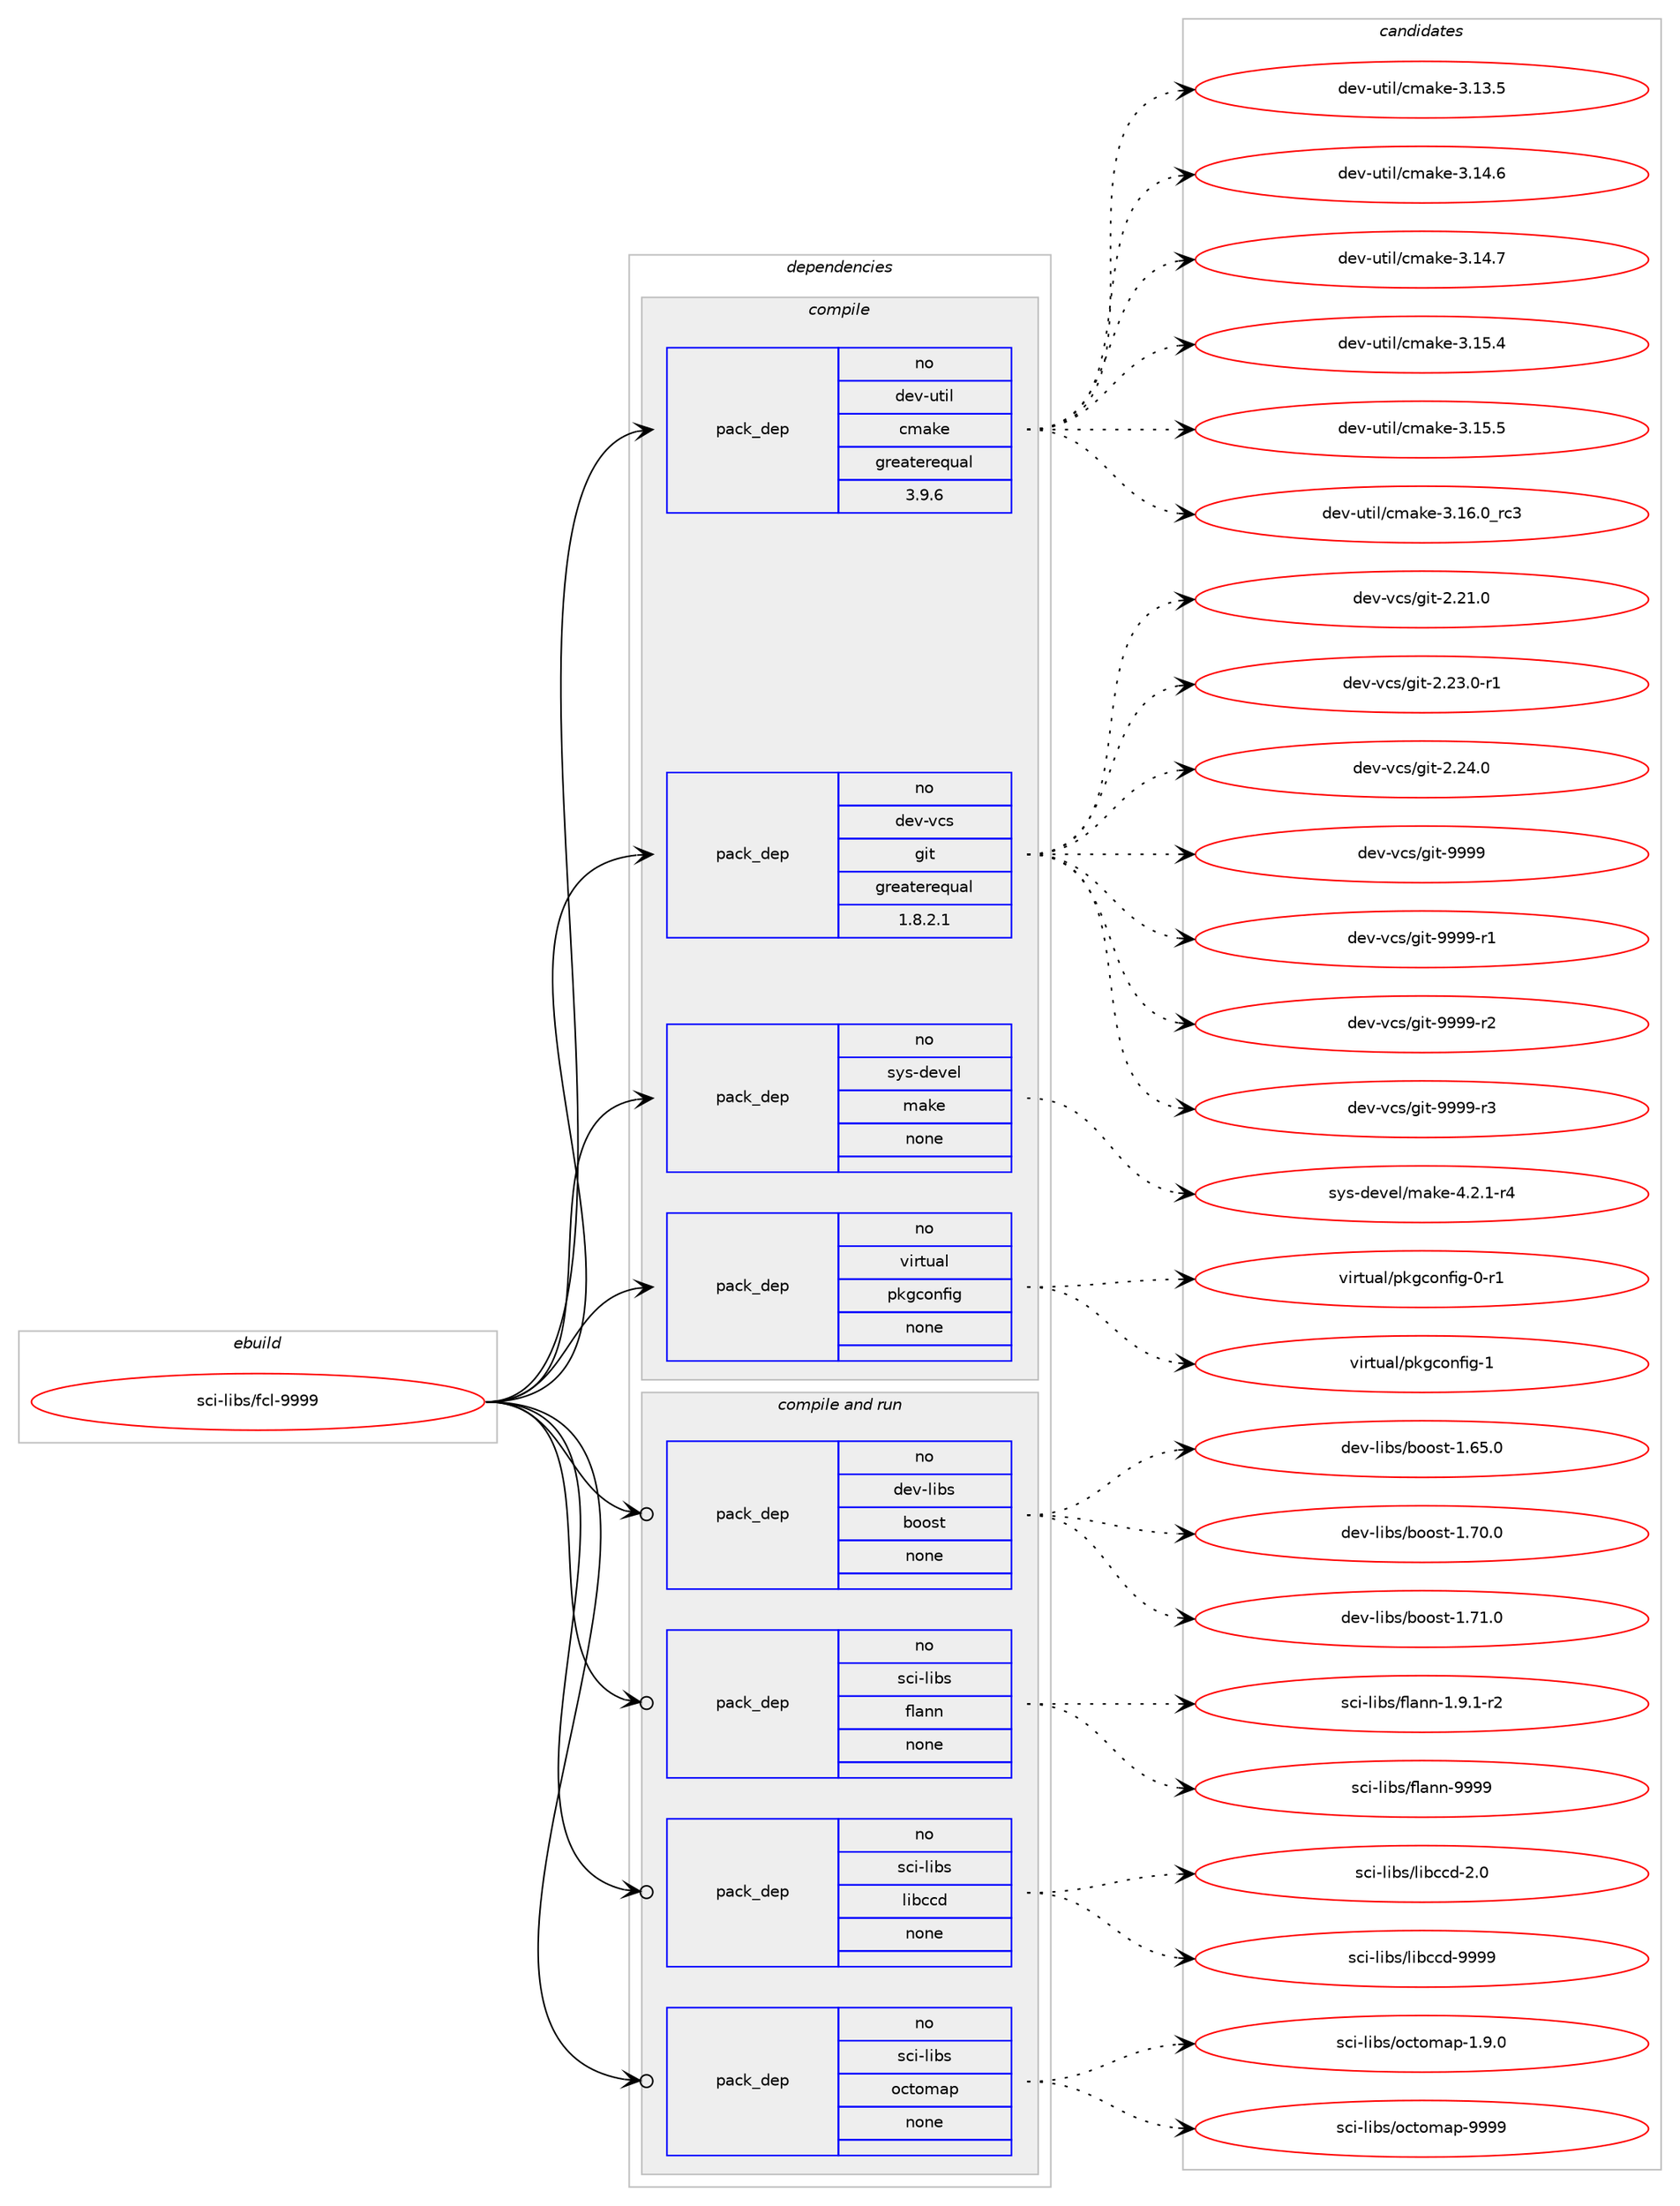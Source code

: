 digraph prolog {

# *************
# Graph options
# *************

newrank=true;
concentrate=true;
compound=true;
graph [rankdir=LR,fontname=Helvetica,fontsize=10,ranksep=1.5];#, ranksep=2.5, nodesep=0.2];
edge  [arrowhead=vee];
node  [fontname=Helvetica,fontsize=10];

# **********
# The ebuild
# **********

subgraph cluster_leftcol {
color=gray;
rank=same;
label=<<i>ebuild</i>>;
id [label="sci-libs/fcl-9999", color=red, width=4, href="../sci-libs/fcl-9999.svg"];
}

# ****************
# The dependencies
# ****************

subgraph cluster_midcol {
color=gray;
label=<<i>dependencies</i>>;
subgraph cluster_compile {
fillcolor="#eeeeee";
style=filled;
label=<<i>compile</i>>;
subgraph pack633662 {
dependency856762 [label=<<TABLE BORDER="0" CELLBORDER="1" CELLSPACING="0" CELLPADDING="4" WIDTH="220"><TR><TD ROWSPAN="6" CELLPADDING="30">pack_dep</TD></TR><TR><TD WIDTH="110">no</TD></TR><TR><TD>dev-util</TD></TR><TR><TD>cmake</TD></TR><TR><TD>greaterequal</TD></TR><TR><TD>3.9.6</TD></TR></TABLE>>, shape=none, color=blue];
}
id:e -> dependency856762:w [weight=20,style="solid",arrowhead="vee"];
subgraph pack633663 {
dependency856763 [label=<<TABLE BORDER="0" CELLBORDER="1" CELLSPACING="0" CELLPADDING="4" WIDTH="220"><TR><TD ROWSPAN="6" CELLPADDING="30">pack_dep</TD></TR><TR><TD WIDTH="110">no</TD></TR><TR><TD>dev-vcs</TD></TR><TR><TD>git</TD></TR><TR><TD>greaterequal</TD></TR><TR><TD>1.8.2.1</TD></TR></TABLE>>, shape=none, color=blue];
}
id:e -> dependency856763:w [weight=20,style="solid",arrowhead="vee"];
subgraph pack633664 {
dependency856764 [label=<<TABLE BORDER="0" CELLBORDER="1" CELLSPACING="0" CELLPADDING="4" WIDTH="220"><TR><TD ROWSPAN="6" CELLPADDING="30">pack_dep</TD></TR><TR><TD WIDTH="110">no</TD></TR><TR><TD>sys-devel</TD></TR><TR><TD>make</TD></TR><TR><TD>none</TD></TR><TR><TD></TD></TR></TABLE>>, shape=none, color=blue];
}
id:e -> dependency856764:w [weight=20,style="solid",arrowhead="vee"];
subgraph pack633665 {
dependency856765 [label=<<TABLE BORDER="0" CELLBORDER="1" CELLSPACING="0" CELLPADDING="4" WIDTH="220"><TR><TD ROWSPAN="6" CELLPADDING="30">pack_dep</TD></TR><TR><TD WIDTH="110">no</TD></TR><TR><TD>virtual</TD></TR><TR><TD>pkgconfig</TD></TR><TR><TD>none</TD></TR><TR><TD></TD></TR></TABLE>>, shape=none, color=blue];
}
id:e -> dependency856765:w [weight=20,style="solid",arrowhead="vee"];
}
subgraph cluster_compileandrun {
fillcolor="#eeeeee";
style=filled;
label=<<i>compile and run</i>>;
subgraph pack633666 {
dependency856766 [label=<<TABLE BORDER="0" CELLBORDER="1" CELLSPACING="0" CELLPADDING="4" WIDTH="220"><TR><TD ROWSPAN="6" CELLPADDING="30">pack_dep</TD></TR><TR><TD WIDTH="110">no</TD></TR><TR><TD>dev-libs</TD></TR><TR><TD>boost</TD></TR><TR><TD>none</TD></TR><TR><TD></TD></TR></TABLE>>, shape=none, color=blue];
}
id:e -> dependency856766:w [weight=20,style="solid",arrowhead="odotvee"];
subgraph pack633667 {
dependency856767 [label=<<TABLE BORDER="0" CELLBORDER="1" CELLSPACING="0" CELLPADDING="4" WIDTH="220"><TR><TD ROWSPAN="6" CELLPADDING="30">pack_dep</TD></TR><TR><TD WIDTH="110">no</TD></TR><TR><TD>sci-libs</TD></TR><TR><TD>flann</TD></TR><TR><TD>none</TD></TR><TR><TD></TD></TR></TABLE>>, shape=none, color=blue];
}
id:e -> dependency856767:w [weight=20,style="solid",arrowhead="odotvee"];
subgraph pack633668 {
dependency856768 [label=<<TABLE BORDER="0" CELLBORDER="1" CELLSPACING="0" CELLPADDING="4" WIDTH="220"><TR><TD ROWSPAN="6" CELLPADDING="30">pack_dep</TD></TR><TR><TD WIDTH="110">no</TD></TR><TR><TD>sci-libs</TD></TR><TR><TD>libccd</TD></TR><TR><TD>none</TD></TR><TR><TD></TD></TR></TABLE>>, shape=none, color=blue];
}
id:e -> dependency856768:w [weight=20,style="solid",arrowhead="odotvee"];
subgraph pack633669 {
dependency856769 [label=<<TABLE BORDER="0" CELLBORDER="1" CELLSPACING="0" CELLPADDING="4" WIDTH="220"><TR><TD ROWSPAN="6" CELLPADDING="30">pack_dep</TD></TR><TR><TD WIDTH="110">no</TD></TR><TR><TD>sci-libs</TD></TR><TR><TD>octomap</TD></TR><TR><TD>none</TD></TR><TR><TD></TD></TR></TABLE>>, shape=none, color=blue];
}
id:e -> dependency856769:w [weight=20,style="solid",arrowhead="odotvee"];
}
subgraph cluster_run {
fillcolor="#eeeeee";
style=filled;
label=<<i>run</i>>;
}
}

# **************
# The candidates
# **************

subgraph cluster_choices {
rank=same;
color=gray;
label=<<i>candidates</i>>;

subgraph choice633662 {
color=black;
nodesep=1;
choice1001011184511711610510847991099710710145514649514653 [label="dev-util/cmake-3.13.5", color=red, width=4,href="../dev-util/cmake-3.13.5.svg"];
choice1001011184511711610510847991099710710145514649524654 [label="dev-util/cmake-3.14.6", color=red, width=4,href="../dev-util/cmake-3.14.6.svg"];
choice1001011184511711610510847991099710710145514649524655 [label="dev-util/cmake-3.14.7", color=red, width=4,href="../dev-util/cmake-3.14.7.svg"];
choice1001011184511711610510847991099710710145514649534652 [label="dev-util/cmake-3.15.4", color=red, width=4,href="../dev-util/cmake-3.15.4.svg"];
choice1001011184511711610510847991099710710145514649534653 [label="dev-util/cmake-3.15.5", color=red, width=4,href="../dev-util/cmake-3.15.5.svg"];
choice1001011184511711610510847991099710710145514649544648951149951 [label="dev-util/cmake-3.16.0_rc3", color=red, width=4,href="../dev-util/cmake-3.16.0_rc3.svg"];
dependency856762:e -> choice1001011184511711610510847991099710710145514649514653:w [style=dotted,weight="100"];
dependency856762:e -> choice1001011184511711610510847991099710710145514649524654:w [style=dotted,weight="100"];
dependency856762:e -> choice1001011184511711610510847991099710710145514649524655:w [style=dotted,weight="100"];
dependency856762:e -> choice1001011184511711610510847991099710710145514649534652:w [style=dotted,weight="100"];
dependency856762:e -> choice1001011184511711610510847991099710710145514649534653:w [style=dotted,weight="100"];
dependency856762:e -> choice1001011184511711610510847991099710710145514649544648951149951:w [style=dotted,weight="100"];
}
subgraph choice633663 {
color=black;
nodesep=1;
choice10010111845118991154710310511645504650494648 [label="dev-vcs/git-2.21.0", color=red, width=4,href="../dev-vcs/git-2.21.0.svg"];
choice100101118451189911547103105116455046505146484511449 [label="dev-vcs/git-2.23.0-r1", color=red, width=4,href="../dev-vcs/git-2.23.0-r1.svg"];
choice10010111845118991154710310511645504650524648 [label="dev-vcs/git-2.24.0", color=red, width=4,href="../dev-vcs/git-2.24.0.svg"];
choice1001011184511899115471031051164557575757 [label="dev-vcs/git-9999", color=red, width=4,href="../dev-vcs/git-9999.svg"];
choice10010111845118991154710310511645575757574511449 [label="dev-vcs/git-9999-r1", color=red, width=4,href="../dev-vcs/git-9999-r1.svg"];
choice10010111845118991154710310511645575757574511450 [label="dev-vcs/git-9999-r2", color=red, width=4,href="../dev-vcs/git-9999-r2.svg"];
choice10010111845118991154710310511645575757574511451 [label="dev-vcs/git-9999-r3", color=red, width=4,href="../dev-vcs/git-9999-r3.svg"];
dependency856763:e -> choice10010111845118991154710310511645504650494648:w [style=dotted,weight="100"];
dependency856763:e -> choice100101118451189911547103105116455046505146484511449:w [style=dotted,weight="100"];
dependency856763:e -> choice10010111845118991154710310511645504650524648:w [style=dotted,weight="100"];
dependency856763:e -> choice1001011184511899115471031051164557575757:w [style=dotted,weight="100"];
dependency856763:e -> choice10010111845118991154710310511645575757574511449:w [style=dotted,weight="100"];
dependency856763:e -> choice10010111845118991154710310511645575757574511450:w [style=dotted,weight="100"];
dependency856763:e -> choice10010111845118991154710310511645575757574511451:w [style=dotted,weight="100"];
}
subgraph choice633664 {
color=black;
nodesep=1;
choice1151211154510010111810110847109971071014552465046494511452 [label="sys-devel/make-4.2.1-r4", color=red, width=4,href="../sys-devel/make-4.2.1-r4.svg"];
dependency856764:e -> choice1151211154510010111810110847109971071014552465046494511452:w [style=dotted,weight="100"];
}
subgraph choice633665 {
color=black;
nodesep=1;
choice11810511411611797108471121071039911111010210510345484511449 [label="virtual/pkgconfig-0-r1", color=red, width=4,href="../virtual/pkgconfig-0-r1.svg"];
choice1181051141161179710847112107103991111101021051034549 [label="virtual/pkgconfig-1", color=red, width=4,href="../virtual/pkgconfig-1.svg"];
dependency856765:e -> choice11810511411611797108471121071039911111010210510345484511449:w [style=dotted,weight="100"];
dependency856765:e -> choice1181051141161179710847112107103991111101021051034549:w [style=dotted,weight="100"];
}
subgraph choice633666 {
color=black;
nodesep=1;
choice1001011184510810598115479811111111511645494654534648 [label="dev-libs/boost-1.65.0", color=red, width=4,href="../dev-libs/boost-1.65.0.svg"];
choice1001011184510810598115479811111111511645494655484648 [label="dev-libs/boost-1.70.0", color=red, width=4,href="../dev-libs/boost-1.70.0.svg"];
choice1001011184510810598115479811111111511645494655494648 [label="dev-libs/boost-1.71.0", color=red, width=4,href="../dev-libs/boost-1.71.0.svg"];
dependency856766:e -> choice1001011184510810598115479811111111511645494654534648:w [style=dotted,weight="100"];
dependency856766:e -> choice1001011184510810598115479811111111511645494655484648:w [style=dotted,weight="100"];
dependency856766:e -> choice1001011184510810598115479811111111511645494655494648:w [style=dotted,weight="100"];
}
subgraph choice633667 {
color=black;
nodesep=1;
choice11599105451081059811547102108971101104549465746494511450 [label="sci-libs/flann-1.9.1-r2", color=red, width=4,href="../sci-libs/flann-1.9.1-r2.svg"];
choice11599105451081059811547102108971101104557575757 [label="sci-libs/flann-9999", color=red, width=4,href="../sci-libs/flann-9999.svg"];
dependency856767:e -> choice11599105451081059811547102108971101104549465746494511450:w [style=dotted,weight="100"];
dependency856767:e -> choice11599105451081059811547102108971101104557575757:w [style=dotted,weight="100"];
}
subgraph choice633668 {
color=black;
nodesep=1;
choice1159910545108105981154710810598999910045504648 [label="sci-libs/libccd-2.0", color=red, width=4,href="../sci-libs/libccd-2.0.svg"];
choice115991054510810598115471081059899991004557575757 [label="sci-libs/libccd-9999", color=red, width=4,href="../sci-libs/libccd-9999.svg"];
dependency856768:e -> choice1159910545108105981154710810598999910045504648:w [style=dotted,weight="100"];
dependency856768:e -> choice115991054510810598115471081059899991004557575757:w [style=dotted,weight="100"];
}
subgraph choice633669 {
color=black;
nodesep=1;
choice115991054510810598115471119911611110997112454946574648 [label="sci-libs/octomap-1.9.0", color=red, width=4,href="../sci-libs/octomap-1.9.0.svg"];
choice1159910545108105981154711199116111109971124557575757 [label="sci-libs/octomap-9999", color=red, width=4,href="../sci-libs/octomap-9999.svg"];
dependency856769:e -> choice115991054510810598115471119911611110997112454946574648:w [style=dotted,weight="100"];
dependency856769:e -> choice1159910545108105981154711199116111109971124557575757:w [style=dotted,weight="100"];
}
}

}
